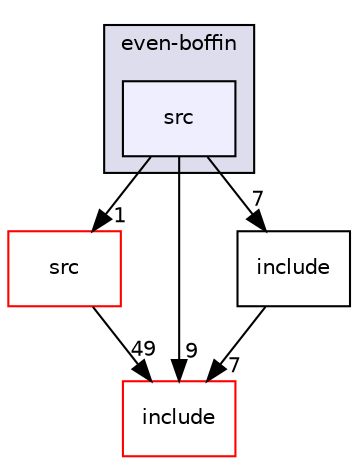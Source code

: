 digraph "even-boffin/src" {
  compound=true
  node [ fontsize="10", fontname="Helvetica"];
  edge [ labelfontsize="10", labelfontname="Helvetica"];
  subgraph clusterdir_a7db11970c429c1dfd42a796ea363826 {
    graph [ bgcolor="#ddddee", pencolor="black", label="even-boffin" fontname="Helvetica", fontsize="10", URL="dir_a7db11970c429c1dfd42a796ea363826.html"]
  dir_04c9b50198e580f10eff04d93e5d72c2 [shape=box, label="src", style="filled", fillcolor="#eeeeff", pencolor="black", URL="dir_04c9b50198e580f10eff04d93e5d72c2.html"];
  }
  dir_68267d1309a1af8e8297ef4c3efbcdba [shape=box label="src" fillcolor="white" style="filled" color="red" URL="dir_68267d1309a1af8e8297ef4c3efbcdba.html"];
  dir_d44c64559bbebec7f509842c48db8b23 [shape=box label="include" fillcolor="white" style="filled" color="red" URL="dir_d44c64559bbebec7f509842c48db8b23.html"];
  dir_54ea80f56a49f9658378241a7490c81b [shape=box label="include" URL="dir_54ea80f56a49f9658378241a7490c81b.html"];
  dir_68267d1309a1af8e8297ef4c3efbcdba->dir_d44c64559bbebec7f509842c48db8b23 [headlabel="49", labeldistance=1.5 headhref="dir_000426_000040.html"];
  dir_04c9b50198e580f10eff04d93e5d72c2->dir_68267d1309a1af8e8297ef4c3efbcdba [headlabel="1", labeldistance=1.5 headhref="dir_000015_000426.html"];
  dir_04c9b50198e580f10eff04d93e5d72c2->dir_d44c64559bbebec7f509842c48db8b23 [headlabel="9", labeldistance=1.5 headhref="dir_000015_000040.html"];
  dir_04c9b50198e580f10eff04d93e5d72c2->dir_54ea80f56a49f9658378241a7490c81b [headlabel="7", labeldistance=1.5 headhref="dir_000015_000014.html"];
  dir_54ea80f56a49f9658378241a7490c81b->dir_d44c64559bbebec7f509842c48db8b23 [headlabel="7", labeldistance=1.5 headhref="dir_000014_000040.html"];
}
